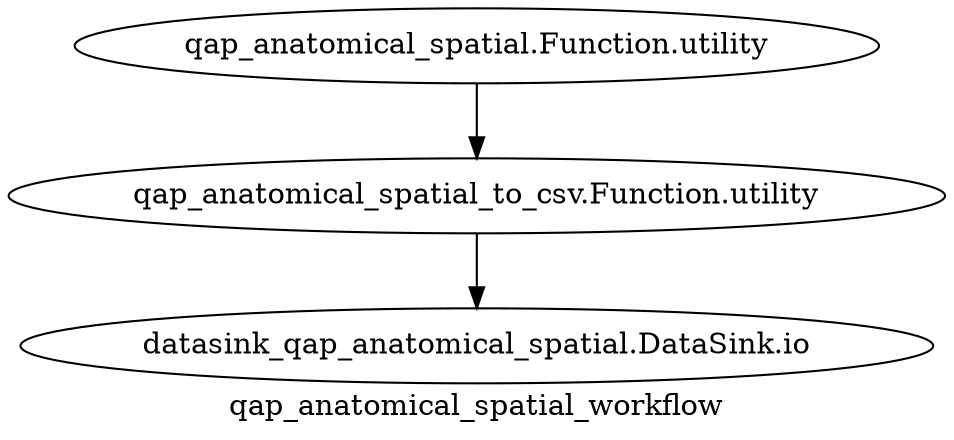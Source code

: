 digraph qap_anatomical_spatial_workflow{
  label="qap_anatomical_spatial_workflow";
  qap_anatomical_spatial_workflow_qap_anatomical_spatial[label="qap_anatomical_spatial.Function.utility"];
  qap_anatomical_spatial_workflow_qap_anatomical_spatial_to_csv[label="qap_anatomical_spatial_to_csv.Function.utility"];
  qap_anatomical_spatial_workflow_datasink_qap_anatomical_spatial[label="datasink_qap_anatomical_spatial.DataSink.io"];
  qap_anatomical_spatial_workflow_qap_anatomical_spatial -> qap_anatomical_spatial_workflow_qap_anatomical_spatial_to_csv;
  qap_anatomical_spatial_workflow_qap_anatomical_spatial_to_csv -> qap_anatomical_spatial_workflow_datasink_qap_anatomical_spatial;
}